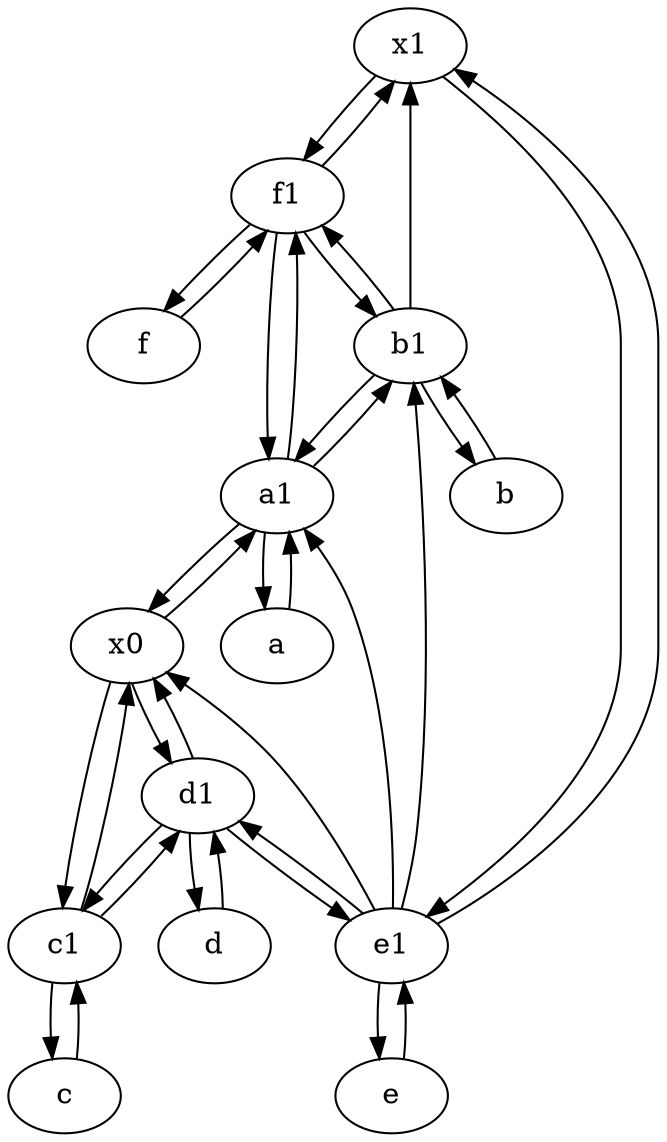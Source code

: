 digraph  {
	x1;
	x0;
	d1 [pos="25,30!"];
	d [pos="20,30!"];
	c [pos="20,10!"];
	f1;
	a [pos="40,10!"];
	c1 [pos="30,15!"];
	e [pos="30,50!"];
	f [pos="15,45!"];
	e1 [pos="25,45!"];
	b [pos="50,20!"];
	a1 [pos="40,15!"];
	b1 [pos="45,20!"];
	b1 -> f1;
	c1 -> x0;
	e -> e1;
	e1 -> d1;
	d1 -> e1;
	b1 -> a1;
	e1 -> b1;
	x1 -> f1;
	x0 -> d1;
	f1 -> a1;
	d -> d1;
	f1 -> x1;
	c1 -> d1;
	x0 -> a1;
	e1 -> x0;
	f1 -> f;
	a1 -> f1;
	e1 -> e;
	a1 -> b1;
	d1 -> d;
	e1 -> x1;
	d1 -> c1;
	x1 -> e1;
	a1 -> a;
	b1 -> b;
	c1 -> c;
	a -> a1;
	b -> b1;
	b1 -> x1;
	a1 -> x0;
	x0 -> c1;
	f1 -> b1;
	e1 -> a1;
	c -> c1;
	d1 -> x0;
	f -> f1;

	}